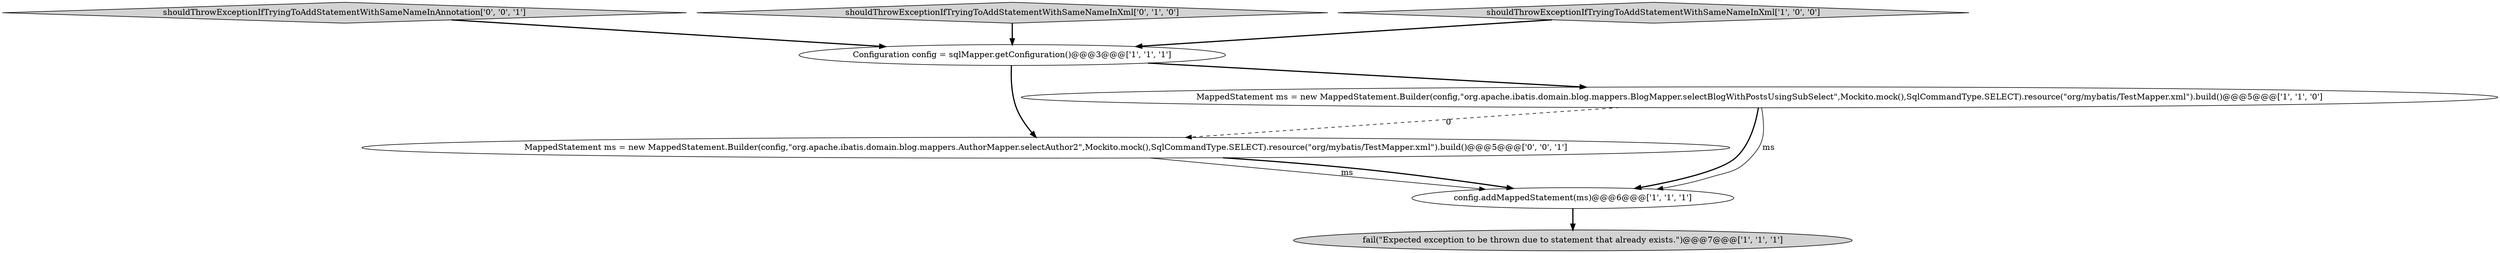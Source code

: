 digraph {
6 [style = filled, label = "shouldThrowExceptionIfTryingToAddStatementWithSameNameInAnnotation['0', '0', '1']", fillcolor = lightgray, shape = diamond image = "AAA0AAABBB3BBB"];
3 [style = filled, label = "config.addMappedStatement(ms)@@@6@@@['1', '1', '1']", fillcolor = white, shape = ellipse image = "AAA0AAABBB1BBB"];
7 [style = filled, label = "MappedStatement ms = new MappedStatement.Builder(config,\"org.apache.ibatis.domain.blog.mappers.AuthorMapper.selectAuthor2\",Mockito.mock(),SqlCommandType.SELECT).resource(\"org/mybatis/TestMapper.xml\").build()@@@5@@@['0', '0', '1']", fillcolor = white, shape = ellipse image = "AAA0AAABBB3BBB"];
0 [style = filled, label = "MappedStatement ms = new MappedStatement.Builder(config,\"org.apache.ibatis.domain.blog.mappers.BlogMapper.selectBlogWithPostsUsingSubSelect\",Mockito.mock(),SqlCommandType.SELECT).resource(\"org/mybatis/TestMapper.xml\").build()@@@5@@@['1', '1', '0']", fillcolor = white, shape = ellipse image = "AAA0AAABBB1BBB"];
2 [style = filled, label = "Configuration config = sqlMapper.getConfiguration()@@@3@@@['1', '1', '1']", fillcolor = white, shape = ellipse image = "AAA0AAABBB1BBB"];
4 [style = filled, label = "fail(\"Expected exception to be thrown due to statement that already exists.\")@@@7@@@['1', '1', '1']", fillcolor = lightgray, shape = ellipse image = "AAA0AAABBB1BBB"];
5 [style = filled, label = "shouldThrowExceptionIfTryingToAddStatementWithSameNameInXml['0', '1', '0']", fillcolor = lightgray, shape = diamond image = "AAA0AAABBB2BBB"];
1 [style = filled, label = "shouldThrowExceptionIfTryingToAddStatementWithSameNameInXml['1', '0', '0']", fillcolor = lightgray, shape = diamond image = "AAA0AAABBB1BBB"];
0->3 [style = bold, label=""];
0->3 [style = solid, label="ms"];
7->3 [style = solid, label="ms"];
5->2 [style = bold, label=""];
1->2 [style = bold, label=""];
2->0 [style = bold, label=""];
2->7 [style = bold, label=""];
0->7 [style = dashed, label="0"];
3->4 [style = bold, label=""];
7->3 [style = bold, label=""];
6->2 [style = bold, label=""];
}
